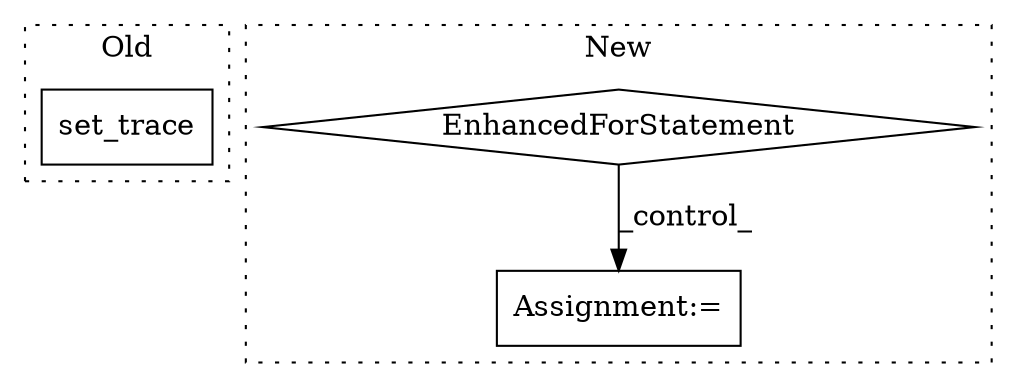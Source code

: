 digraph G {
subgraph cluster0 {
1 [label="set_trace" a="32" s="3462" l="11" shape="box"];
label = "Old";
style="dotted";
}
subgraph cluster1 {
2 [label="EnhancedForStatement" a="70" s="4774,4891" l="69,2" shape="diamond"];
3 [label="Assignment:=" a="7" s="4991" l="2" shape="box"];
label = "New";
style="dotted";
}
2 -> 3 [label="_control_"];
}